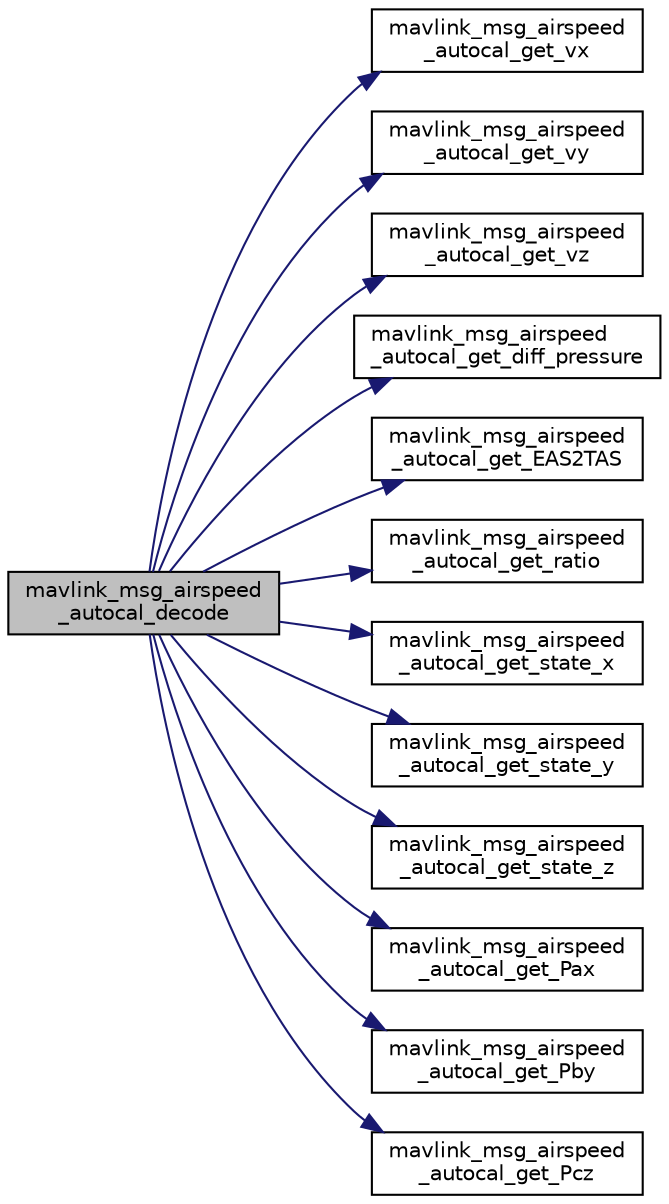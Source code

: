 digraph "mavlink_msg_airspeed_autocal_decode"
{
 // INTERACTIVE_SVG=YES
  edge [fontname="Helvetica",fontsize="10",labelfontname="Helvetica",labelfontsize="10"];
  node [fontname="Helvetica",fontsize="10",shape=record];
  rankdir="LR";
  Node1 [label="mavlink_msg_airspeed\l_autocal_decode",height=0.2,width=0.4,color="black", fillcolor="grey75", style="filled" fontcolor="black"];
  Node1 -> Node2 [color="midnightblue",fontsize="10",style="solid",fontname="Helvetica"];
  Node2 [label="mavlink_msg_airspeed\l_autocal_get_vx",height=0.2,width=0.4,color="black", fillcolor="white", style="filled",URL="$mavlink__msg__airspeed__autocal_8h.html#a752d374db3fb47e0efdb92e7cb6e1c84",tooltip="Send a airspeed_autocal message. "];
  Node1 -> Node3 [color="midnightblue",fontsize="10",style="solid",fontname="Helvetica"];
  Node3 [label="mavlink_msg_airspeed\l_autocal_get_vy",height=0.2,width=0.4,color="black", fillcolor="white", style="filled",URL="$mavlink__msg__airspeed__autocal_8h.html#ae97aaed5fc3a6333d92fe2ea1c397cfd",tooltip="Get field vy from airspeed_autocal message. "];
  Node1 -> Node4 [color="midnightblue",fontsize="10",style="solid",fontname="Helvetica"];
  Node4 [label="mavlink_msg_airspeed\l_autocal_get_vz",height=0.2,width=0.4,color="black", fillcolor="white", style="filled",URL="$mavlink__msg__airspeed__autocal_8h.html#a86f16394f8f18b5eee2e8389de0027d0",tooltip="Get field vz from airspeed_autocal message. "];
  Node1 -> Node5 [color="midnightblue",fontsize="10",style="solid",fontname="Helvetica"];
  Node5 [label="mavlink_msg_airspeed\l_autocal_get_diff_pressure",height=0.2,width=0.4,color="black", fillcolor="white", style="filled",URL="$mavlink__msg__airspeed__autocal_8h.html#a1692cdb27aa1224e9abb7b703b6d499c",tooltip="Get field diff_pressure from airspeed_autocal message. "];
  Node1 -> Node6 [color="midnightblue",fontsize="10",style="solid",fontname="Helvetica"];
  Node6 [label="mavlink_msg_airspeed\l_autocal_get_EAS2TAS",height=0.2,width=0.4,color="black", fillcolor="white", style="filled",URL="$mavlink__msg__airspeed__autocal_8h.html#a7357e080313e173aa5324012efdb1361",tooltip="Get field EAS2TAS from airspeed_autocal message. "];
  Node1 -> Node7 [color="midnightblue",fontsize="10",style="solid",fontname="Helvetica"];
  Node7 [label="mavlink_msg_airspeed\l_autocal_get_ratio",height=0.2,width=0.4,color="black", fillcolor="white", style="filled",URL="$mavlink__msg__airspeed__autocal_8h.html#a863d75667680b074e9d082debd543210",tooltip="Get field ratio from airspeed_autocal message. "];
  Node1 -> Node8 [color="midnightblue",fontsize="10",style="solid",fontname="Helvetica"];
  Node8 [label="mavlink_msg_airspeed\l_autocal_get_state_x",height=0.2,width=0.4,color="black", fillcolor="white", style="filled",URL="$mavlink__msg__airspeed__autocal_8h.html#ae1d6d0b14c3b0467f36379ba1192b660",tooltip="Get field state_x from airspeed_autocal message. "];
  Node1 -> Node9 [color="midnightblue",fontsize="10",style="solid",fontname="Helvetica"];
  Node9 [label="mavlink_msg_airspeed\l_autocal_get_state_y",height=0.2,width=0.4,color="black", fillcolor="white", style="filled",URL="$mavlink__msg__airspeed__autocal_8h.html#a42dbcc005c990221942032643084ac14",tooltip="Get field state_y from airspeed_autocal message. "];
  Node1 -> Node10 [color="midnightblue",fontsize="10",style="solid",fontname="Helvetica"];
  Node10 [label="mavlink_msg_airspeed\l_autocal_get_state_z",height=0.2,width=0.4,color="black", fillcolor="white", style="filled",URL="$mavlink__msg__airspeed__autocal_8h.html#a187eff5e19a50ef0591ef912b6405606",tooltip="Get field state_z from airspeed_autocal message. "];
  Node1 -> Node11 [color="midnightblue",fontsize="10",style="solid",fontname="Helvetica"];
  Node11 [label="mavlink_msg_airspeed\l_autocal_get_Pax",height=0.2,width=0.4,color="black", fillcolor="white", style="filled",URL="$mavlink__msg__airspeed__autocal_8h.html#a85d055a3fd4f4094dd51371efe5f8e3e",tooltip="Get field Pax from airspeed_autocal message. "];
  Node1 -> Node12 [color="midnightblue",fontsize="10",style="solid",fontname="Helvetica"];
  Node12 [label="mavlink_msg_airspeed\l_autocal_get_Pby",height=0.2,width=0.4,color="black", fillcolor="white", style="filled",URL="$mavlink__msg__airspeed__autocal_8h.html#a75ac84a1913868b01f2499376952dd94",tooltip="Get field Pby from airspeed_autocal message. "];
  Node1 -> Node13 [color="midnightblue",fontsize="10",style="solid",fontname="Helvetica"];
  Node13 [label="mavlink_msg_airspeed\l_autocal_get_Pcz",height=0.2,width=0.4,color="black", fillcolor="white", style="filled",URL="$mavlink__msg__airspeed__autocal_8h.html#a3e323f7e51fd91974aed1b0b3c042136",tooltip="Get field Pcz from airspeed_autocal message. "];
}

